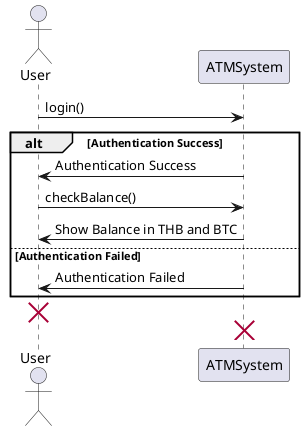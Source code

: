 @startuml
actor User
participant ATMSystem

User -> ATMSystem: login()
alt Authentication Success
    ATMSystem -> User: Authentication Success
    User -> ATMSystem: checkBalance()
    ATMSystem -> User: Show Balance in THB and BTC
else Authentication Failed
    ATMSystem -> User: Authentication Failed
end

destroy User
destroy ATMSystem
@enduml

